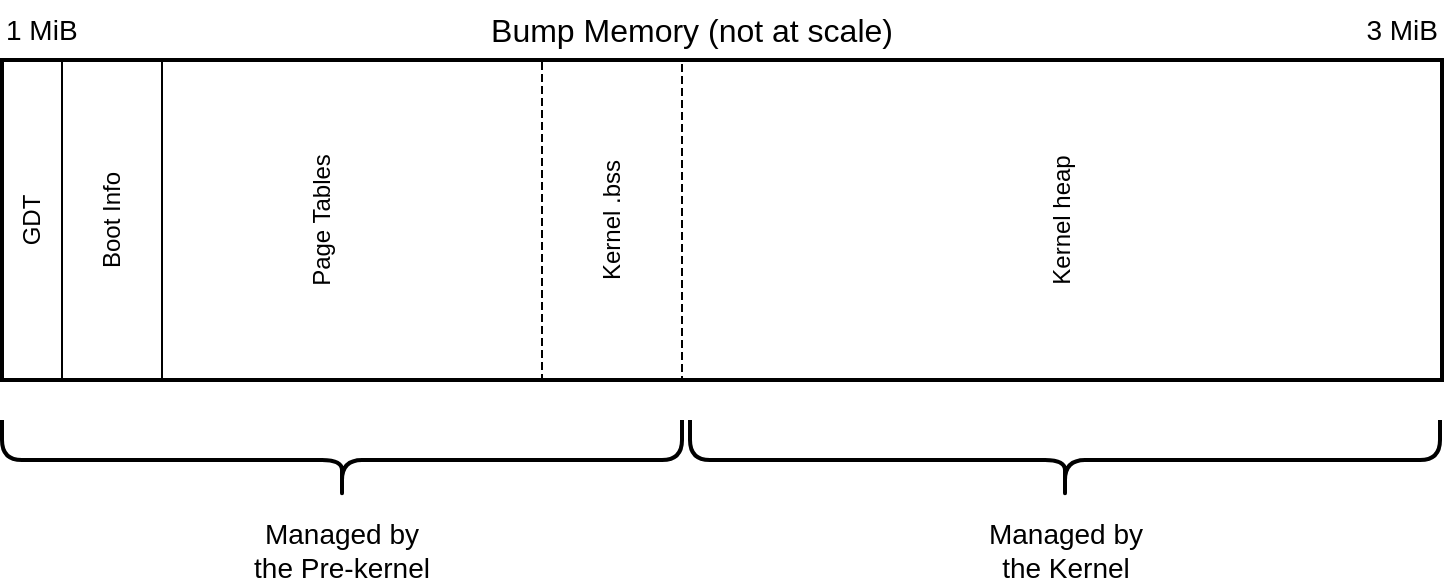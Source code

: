 <mxfile version="23.1.4" type="device">
  <diagram name="Page-1" id="vgfW7v4aOqBMmMdagaeB">
    <mxGraphModel dx="1991" dy="1039" grid="1" gridSize="10" guides="1" tooltips="1" connect="1" arrows="1" fold="1" page="1" pageScale="1" pageWidth="850" pageHeight="1100" math="0" shadow="0">
      <root>
        <mxCell id="0" />
        <mxCell id="1" parent="0" />
        <mxCell id="2L_IoLu82APx47XbIsqz-1" value="" style="rounded=0;whiteSpace=wrap;html=1;strokeWidth=2;" vertex="1" parent="1">
          <mxGeometry x="80" y="160" width="720" height="160" as="geometry" />
        </mxCell>
        <mxCell id="2L_IoLu82APx47XbIsqz-2" value="1 MiB" style="text;html=1;align=left;verticalAlign=middle;whiteSpace=wrap;rounded=0;fontSize=14;" vertex="1" parent="1">
          <mxGeometry x="80" y="130" width="60" height="30" as="geometry" />
        </mxCell>
        <mxCell id="2L_IoLu82APx47XbIsqz-3" value="3 MiB" style="text;html=1;align=right;verticalAlign=middle;whiteSpace=wrap;rounded=0;fontSize=14;" vertex="1" parent="1">
          <mxGeometry x="740" y="130" width="60" height="30" as="geometry" />
        </mxCell>
        <mxCell id="2L_IoLu82APx47XbIsqz-4" value="Bump Memory (not at scale)" style="text;html=1;align=center;verticalAlign=middle;whiteSpace=wrap;rounded=0;fontSize=16;" vertex="1" parent="1">
          <mxGeometry x="296" y="130" width="257.5" height="30" as="geometry" />
        </mxCell>
        <mxCell id="2L_IoLu82APx47XbIsqz-5" value="" style="rounded=0;whiteSpace=wrap;html=1;fillColor=none;strokeColor=default;dashed=1;" vertex="1" parent="1">
          <mxGeometry x="80" y="160" width="30" height="160" as="geometry" />
        </mxCell>
        <mxCell id="2L_IoLu82APx47XbIsqz-6" value="GDT" style="text;html=1;align=center;verticalAlign=middle;whiteSpace=wrap;rounded=0;rotation=-90;" vertex="1" parent="1">
          <mxGeometry x="65" y="225" width="60" height="30" as="geometry" />
        </mxCell>
        <mxCell id="2L_IoLu82APx47XbIsqz-7" value="" style="rounded=0;whiteSpace=wrap;html=1;fillColor=none;strokeColor=default;dashed=1;" vertex="1" parent="1">
          <mxGeometry x="110" y="160" width="50" height="160" as="geometry" />
        </mxCell>
        <mxCell id="2L_IoLu82APx47XbIsqz-8" value="Boot Info" style="text;html=1;align=center;verticalAlign=middle;whiteSpace=wrap;rounded=0;rotation=-90;" vertex="1" parent="1">
          <mxGeometry x="105" y="225" width="60" height="30" as="geometry" />
        </mxCell>
        <mxCell id="2L_IoLu82APx47XbIsqz-10" value="" style="rounded=0;whiteSpace=wrap;html=1;fillColor=none;strokeColor=default;dashed=1;" vertex="1" parent="1">
          <mxGeometry x="160" y="160" width="190" height="160" as="geometry" />
        </mxCell>
        <mxCell id="2L_IoLu82APx47XbIsqz-11" value="Page Tables" style="text;html=1;align=center;verticalAlign=middle;whiteSpace=wrap;rounded=0;rotation=-90;" vertex="1" parent="1">
          <mxGeometry x="200" y="225" width="80" height="30" as="geometry" />
        </mxCell>
        <mxCell id="2L_IoLu82APx47XbIsqz-12" value="" style="rounded=0;whiteSpace=wrap;html=1;fillColor=none;strokeColor=default;dashed=1;" vertex="1" parent="1">
          <mxGeometry x="350" y="160" width="70" height="160" as="geometry" />
        </mxCell>
        <mxCell id="2L_IoLu82APx47XbIsqz-13" value="Kernel .bss" style="text;html=1;align=center;verticalAlign=middle;whiteSpace=wrap;rounded=0;rotation=-90;" vertex="1" parent="1">
          <mxGeometry x="345" y="225" width="80" height="30" as="geometry" />
        </mxCell>
        <mxCell id="2L_IoLu82APx47XbIsqz-14" value="" style="rounded=0;whiteSpace=wrap;html=1;fillColor=none;strokeColor=default;dashed=1;" vertex="1" parent="1">
          <mxGeometry x="420" y="160" width="380" height="160" as="geometry" />
        </mxCell>
        <mxCell id="2L_IoLu82APx47XbIsqz-15" value="Kernel heap" style="text;html=1;align=center;verticalAlign=middle;whiteSpace=wrap;rounded=0;rotation=-90;" vertex="1" parent="1">
          <mxGeometry x="570" y="225" width="80" height="30" as="geometry" />
        </mxCell>
        <mxCell id="2L_IoLu82APx47XbIsqz-16" value="" style="shape=curlyBracket;whiteSpace=wrap;html=1;rounded=1;flipH=1;labelPosition=right;verticalLabelPosition=middle;align=left;verticalAlign=middle;rotation=90;strokeWidth=2;" vertex="1" parent="1">
          <mxGeometry x="230" y="190" width="40" height="340" as="geometry" />
        </mxCell>
        <mxCell id="2L_IoLu82APx47XbIsqz-17" value="Managed by the Pre-kernel" style="text;html=1;align=center;verticalAlign=middle;whiteSpace=wrap;rounded=0;fontSize=14;" vertex="1" parent="1">
          <mxGeometry x="200" y="390" width="100" height="30" as="geometry" />
        </mxCell>
        <mxCell id="2L_IoLu82APx47XbIsqz-18" value="" style="shape=curlyBracket;whiteSpace=wrap;html=1;rounded=1;flipH=1;labelPosition=right;verticalLabelPosition=middle;align=left;verticalAlign=middle;rotation=90;strokeWidth=2;" vertex="1" parent="1">
          <mxGeometry x="591.5" y="172.5" width="40" height="375" as="geometry" />
        </mxCell>
        <mxCell id="2L_IoLu82APx47XbIsqz-19" value="Managed by the Kernel" style="text;html=1;align=center;verticalAlign=middle;whiteSpace=wrap;rounded=0;fontSize=14;" vertex="1" parent="1">
          <mxGeometry x="561.5" y="390" width="100" height="30" as="geometry" />
        </mxCell>
      </root>
    </mxGraphModel>
  </diagram>
</mxfile>
